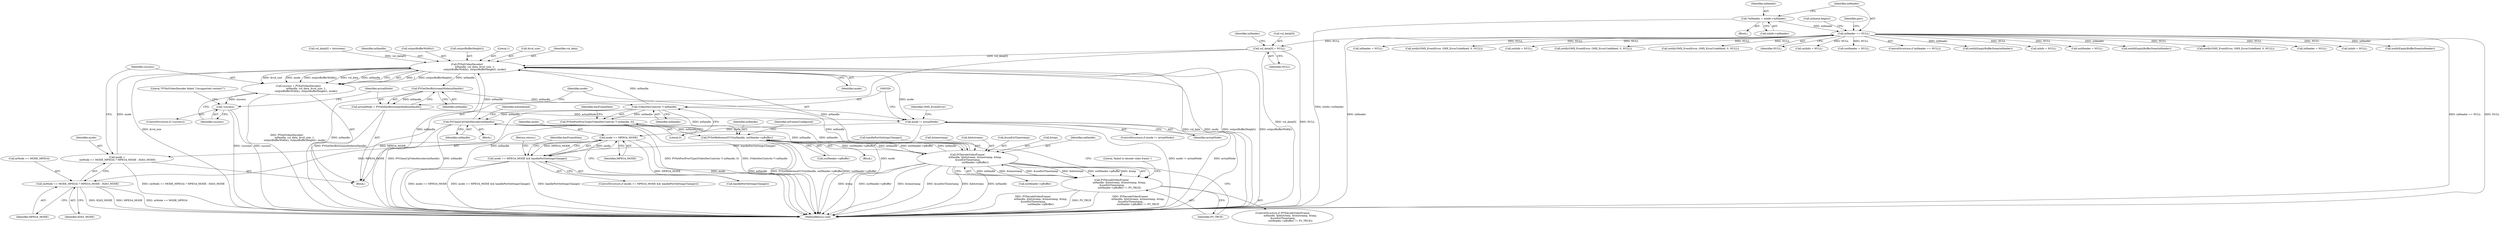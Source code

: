 digraph "0_Android_d4271b792bdad85a80e2b83ab34c4b30b74f53ec@array" {
"1000278" [label="(Call,vol_data[0] = NULL)"];
"1000142" [label="(Call,inHeader == NULL)"];
"1000136" [label="(Call,*inHeader = inInfo->mHeader)"];
"1000314" [label="(Call,PVInitVideoDecoder(\n                    mHandle, vol_data, &vol_size, 1,\n                    outputBufferWidth(), outputBufferHeight(), mode))"];
"1000312" [label="(Call,success = PVInitVideoDecoder(\n                    mHandle, vol_data, &vol_size, 1,\n                    outputBufferWidth(), outputBufferHeight(), mode))"];
"1000324" [label="(Call,!success)"];
"1000341" [label="(Call,PVGetDecBitstreamMode(mHandle))"];
"1000339" [label="(Call,actualMode = PVGetDecBitstreamMode(mHandle))"];
"1000344" [label="(Call,mode != actualMode)"];
"1000400" [label="(Call,mode == MPEG4_MODE)"];
"1000303" [label="(Call,mode =\n (mMode == MODE_MPEG4) ? MPEG4_MODE : H263_MODE)"];
"1000305" [label="(Call,(mMode == MODE_MPEG4) ? MPEG4_MODE : H263_MODE)"];
"1000399" [label="(Call,mode == MPEG4_MODE && handlePortSettingsChange())"];
"1000358" [label="(Call,(VideoDecControls *) mHandle)"];
"1000264" [label="(Call,PVCleanUpVideoDecoder(mHandle))"];
"1000427" [label="(Call,PVSetReferenceYUV(mHandle, outHeader->pBuffer))"];
"1000503" [label="(Call,PVDecodeVideoFrame(\n                    mHandle, &bitstream, &timestamp, &tmp,\n &useExtTimestamp,\n                    outHeader->pBuffer))"];
"1000502" [label="(Call,PVDecodeVideoFrame(\n                    mHandle, &bitstream, &timestamp, &tmp,\n &useExtTimestamp,\n                    outHeader->pBuffer) != PV_TRUE)"];
"1000357" [label="(Call,PVSetPostProcType((VideoDecControls *) mHandle, 0))"];
"1000400" [label="(Call,mode == MPEG4_MODE)"];
"1000385" [label="(Call,inHeader = NULL)"];
"1000137" [label="(Identifier,inHeader)"];
"1000279" [label="(Call,vol_data[0])"];
"1000507" [label="(Call,&timestamp)"];
"1000492" [label="(Call,notify(OMX_EventError, OMX_ErrorUndefined, 0, NULL))"];
"1000264" [label="(Call,PVCleanUpVideoDecoder(mHandle))"];
"1000399" [label="(Call,mode == MPEG4_MODE && handlePortSettingsChange())"];
"1000503" [label="(Call,PVDecodeVideoFrame(\n                    mHandle, &bitstream, &timestamp, &tmp,\n &useExtTimestamp,\n                    outHeader->pBuffer))"];
"1000357" [label="(Call,PVSetPostProcType((VideoDecControls *) mHandle, 0))"];
"1000630" [label="(Call,outInfo = NULL)"];
"1000272" [label="(Block,)"];
"1000129" [label="(Block,)"];
"1000364" [label="(Identifier,hasFrameData)"];
"1000428" [label="(Identifier,mHandle)"];
"1000405" [label="(Return,return;)"];
"1000519" [label="(Literal,\"failed to decode video frame.\")"];
"1000312" [label="(Call,success = PVInitVideoDecoder(\n                    mHandle, vol_data, &vol_size, 1,\n                    outputBufferWidth(), outputBufferHeight(), mode))"];
"1000325" [label="(Identifier,success)"];
"1000322" [label="(Identifier,mode)"];
"1000316" [label="(Identifier,vol_data)"];
"1000339" [label="(Call,actualMode = PVGetDecBitstreamMode(mHandle))"];
"1000361" [label="(Literal,0)"];
"1000520" [label="(Call,notify(OMX_EventError, OMX_ErrorUndefined, 0, NULL))"];
"1000265" [label="(Identifier,mHandle)"];
"1000329" [label="(Call,notify(OMX_EventError, OMX_ErrorUndefined, 0, NULL))"];
"1000324" [label="(Call,!success)"];
"1000513" [label="(Call,outHeader->pBuffer)"];
"1000433" [label="(Identifier,mFramesConfigured)"];
"1000429" [label="(Call,outHeader->pBuffer)"];
"1000505" [label="(Call,&bitstream)"];
"1000138" [label="(Call,inInfo->mHeader)"];
"1000341" [label="(Call,PVGetDecBitstreamMode(mHandle))"];
"1000144" [label="(Identifier,NULL)"];
"1000229" [label="(Call,outInfo = NULL)"];
"1000345" [label="(Identifier,mode)"];
"1000323" [label="(ControlStructure,if (!success))"];
"1000306" [label="(Call,mMode == MODE_MPEG4)"];
"1000282" [label="(Identifier,NULL)"];
"1000530" [label="(Call,handlePortSettingsChange())"];
"1000635" [label="(Call,outHeader = NULL)"];
"1000287" [label="(Identifier,inHeader)"];
"1000303" [label="(Call,mode =\n (mMode == MODE_MPEG4) ? MPEG4_MODE : H263_MODE)"];
"1000511" [label="(Call,&useExtTimestamp)"];
"1000305" [label="(Call,(mMode == MODE_MPEG4) ? MPEG4_MODE : H263_MODE)"];
"1000427" [label="(Call,PVSetReferenceYUV(mHandle, outHeader->pBuffer))"];
"1000263" [label="(Block,)"];
"1000143" [label="(Identifier,inHeader)"];
"1000267" [label="(Identifier,mInitialized)"];
"1000141" [label="(ControlStructure,if (inHeader == NULL))"];
"1000309" [label="(Identifier,MPEG4_MODE)"];
"1000383" [label="(Call,notifyEmptyBufferDone(inHeader))"];
"1000342" [label="(Identifier,mHandle)"];
"1000343" [label="(ControlStructure,if (mode != actualMode))"];
"1000314" [label="(Call,PVInitVideoDecoder(\n                    mHandle, vol_data, &vol_size, 1,\n                    outputBufferWidth(), outputBufferHeight(), mode))"];
"1000380" [label="(Call,inInfo = NULL)"];
"1000142" [label="(Call,inHeader == NULL)"];
"1000292" [label="(Call,vol_data[0] = bitstream)"];
"1000315" [label="(Identifier,mHandle)"];
"1000344" [label="(Call,mode != actualMode)"];
"1000234" [label="(Call,outHeader = NULL)"];
"1000587" [label="(Call,notifyEmptyBufferDone(inHeader))"];
"1000516" [label="(Identifier,PV_TRUE)"];
"1000346" [label="(Identifier,actualMode)"];
"1000502" [label="(Call,PVDecodeVideoFrame(\n                    mHandle, &bitstream, &timestamp, &tmp,\n &useExtTimestamp,\n                    outHeader->pBuffer) != PV_TRUE)"];
"1000349" [label="(Identifier,OMX_EventError)"];
"1000304" [label="(Identifier,mode)"];
"1000401" [label="(Identifier,mode)"];
"1000147" [label="(Call,inQueue.begin())"];
"1000320" [label="(Call,outputBufferWidth())"];
"1000414" [label="(Block,)"];
"1000156" [label="(Identifier,port)"];
"1000348" [label="(Call,notify(OMX_EventError, OMX_ErrorUndefined, 0, NULL))"];
"1000321" [label="(Call,outputBufferHeight())"];
"1000589" [label="(Call,inHeader = NULL)"];
"1000584" [label="(Call,inInfo = NULL)"];
"1000313" [label="(Identifier,success)"];
"1000509" [label="(Call,&tmp)"];
"1000640" [label="(MethodReturn,void)"];
"1000182" [label="(Call,notifyEmptyBufferDone(inHeader))"];
"1000408" [label="(Identifier,hasFrameData)"];
"1000402" [label="(Identifier,MPEG4_MODE)"];
"1000501" [label="(ControlStructure,if (PVDecodeVideoFrame(\n                    mHandle, &bitstream, &timestamp, &tmp,\n &useExtTimestamp,\n                    outHeader->pBuffer) != PV_TRUE))"];
"1000328" [label="(Literal,\"PVInitVideoDecoder failed. Unsupported content?\")"];
"1000358" [label="(Call,(VideoDecControls *) mHandle)"];
"1000319" [label="(Literal,1)"];
"1000340" [label="(Identifier,actualMode)"];
"1000504" [label="(Identifier,mHandle)"];
"1000398" [label="(ControlStructure,if (mode == MPEG4_MODE && handlePortSettingsChange()))"];
"1000317" [label="(Call,&vol_size)"];
"1000360" [label="(Identifier,mHandle)"];
"1000278" [label="(Call,vol_data[0] = NULL)"];
"1000403" [label="(Call,handlePortSettingsChange())"];
"1000310" [label="(Identifier,H263_MODE)"];
"1000136" [label="(Call,*inHeader = inInfo->mHeader)"];
"1000278" -> "1000272"  [label="AST: "];
"1000278" -> "1000282"  [label="CFG: "];
"1000279" -> "1000278"  [label="AST: "];
"1000282" -> "1000278"  [label="AST: "];
"1000287" -> "1000278"  [label="CFG: "];
"1000278" -> "1000640"  [label="DDG: NULL"];
"1000278" -> "1000640"  [label="DDG: vol_data[0]"];
"1000142" -> "1000278"  [label="DDG: NULL"];
"1000278" -> "1000314"  [label="DDG: vol_data[0]"];
"1000142" -> "1000141"  [label="AST: "];
"1000142" -> "1000144"  [label="CFG: "];
"1000143" -> "1000142"  [label="AST: "];
"1000144" -> "1000142"  [label="AST: "];
"1000147" -> "1000142"  [label="CFG: "];
"1000156" -> "1000142"  [label="CFG: "];
"1000142" -> "1000640"  [label="DDG: inHeader == NULL"];
"1000142" -> "1000640"  [label="DDG: NULL"];
"1000142" -> "1000640"  [label="DDG: inHeader"];
"1000136" -> "1000142"  [label="DDG: inHeader"];
"1000142" -> "1000182"  [label="DDG: inHeader"];
"1000142" -> "1000229"  [label="DDG: NULL"];
"1000142" -> "1000234"  [label="DDG: NULL"];
"1000142" -> "1000329"  [label="DDG: NULL"];
"1000142" -> "1000348"  [label="DDG: NULL"];
"1000142" -> "1000380"  [label="DDG: NULL"];
"1000142" -> "1000383"  [label="DDG: inHeader"];
"1000142" -> "1000385"  [label="DDG: NULL"];
"1000142" -> "1000492"  [label="DDG: NULL"];
"1000142" -> "1000520"  [label="DDG: NULL"];
"1000142" -> "1000584"  [label="DDG: NULL"];
"1000142" -> "1000587"  [label="DDG: inHeader"];
"1000142" -> "1000589"  [label="DDG: NULL"];
"1000142" -> "1000630"  [label="DDG: NULL"];
"1000142" -> "1000635"  [label="DDG: NULL"];
"1000136" -> "1000129"  [label="AST: "];
"1000136" -> "1000138"  [label="CFG: "];
"1000137" -> "1000136"  [label="AST: "];
"1000138" -> "1000136"  [label="AST: "];
"1000143" -> "1000136"  [label="CFG: "];
"1000136" -> "1000640"  [label="DDG: inInfo->mHeader"];
"1000314" -> "1000312"  [label="AST: "];
"1000314" -> "1000322"  [label="CFG: "];
"1000315" -> "1000314"  [label="AST: "];
"1000316" -> "1000314"  [label="AST: "];
"1000317" -> "1000314"  [label="AST: "];
"1000319" -> "1000314"  [label="AST: "];
"1000320" -> "1000314"  [label="AST: "];
"1000321" -> "1000314"  [label="AST: "];
"1000322" -> "1000314"  [label="AST: "];
"1000312" -> "1000314"  [label="CFG: "];
"1000314" -> "1000640"  [label="DDG: mHandle"];
"1000314" -> "1000640"  [label="DDG: vol_data"];
"1000314" -> "1000640"  [label="DDG: mode"];
"1000314" -> "1000640"  [label="DDG: outputBufferHeight()"];
"1000314" -> "1000640"  [label="DDG: outputBufferWidth()"];
"1000314" -> "1000640"  [label="DDG: &vol_size"];
"1000314" -> "1000312"  [label="DDG: 1"];
"1000314" -> "1000312"  [label="DDG: outputBufferHeight()"];
"1000314" -> "1000312"  [label="DDG: &vol_size"];
"1000314" -> "1000312"  [label="DDG: mode"];
"1000314" -> "1000312"  [label="DDG: outputBufferWidth()"];
"1000314" -> "1000312"  [label="DDG: vol_data"];
"1000314" -> "1000312"  [label="DDG: mHandle"];
"1000264" -> "1000314"  [label="DDG: mHandle"];
"1000358" -> "1000314"  [label="DDG: mHandle"];
"1000503" -> "1000314"  [label="DDG: mHandle"];
"1000292" -> "1000314"  [label="DDG: vol_data[0]"];
"1000303" -> "1000314"  [label="DDG: mode"];
"1000314" -> "1000341"  [label="DDG: mHandle"];
"1000314" -> "1000344"  [label="DDG: mode"];
"1000312" -> "1000272"  [label="AST: "];
"1000313" -> "1000312"  [label="AST: "];
"1000325" -> "1000312"  [label="CFG: "];
"1000312" -> "1000640"  [label="DDG: PVInitVideoDecoder(\n                    mHandle, vol_data, &vol_size, 1,\n                    outputBufferWidth(), outputBufferHeight(), mode)"];
"1000312" -> "1000324"  [label="DDG: success"];
"1000324" -> "1000323"  [label="AST: "];
"1000324" -> "1000325"  [label="CFG: "];
"1000325" -> "1000324"  [label="AST: "];
"1000328" -> "1000324"  [label="CFG: "];
"1000340" -> "1000324"  [label="CFG: "];
"1000324" -> "1000640"  [label="DDG: !success"];
"1000324" -> "1000640"  [label="DDG: success"];
"1000341" -> "1000339"  [label="AST: "];
"1000341" -> "1000342"  [label="CFG: "];
"1000342" -> "1000341"  [label="AST: "];
"1000339" -> "1000341"  [label="CFG: "];
"1000341" -> "1000640"  [label="DDG: mHandle"];
"1000341" -> "1000339"  [label="DDG: mHandle"];
"1000341" -> "1000358"  [label="DDG: mHandle"];
"1000339" -> "1000272"  [label="AST: "];
"1000340" -> "1000339"  [label="AST: "];
"1000345" -> "1000339"  [label="CFG: "];
"1000339" -> "1000640"  [label="DDG: PVGetDecBitstreamMode(mHandle)"];
"1000339" -> "1000344"  [label="DDG: actualMode"];
"1000344" -> "1000343"  [label="AST: "];
"1000344" -> "1000346"  [label="CFG: "];
"1000345" -> "1000344"  [label="AST: "];
"1000346" -> "1000344"  [label="AST: "];
"1000349" -> "1000344"  [label="CFG: "];
"1000359" -> "1000344"  [label="CFG: "];
"1000344" -> "1000640"  [label="DDG: mode != actualMode"];
"1000344" -> "1000640"  [label="DDG: actualMode"];
"1000344" -> "1000640"  [label="DDG: mode"];
"1000344" -> "1000400"  [label="DDG: mode"];
"1000400" -> "1000399"  [label="AST: "];
"1000400" -> "1000402"  [label="CFG: "];
"1000401" -> "1000400"  [label="AST: "];
"1000402" -> "1000400"  [label="AST: "];
"1000403" -> "1000400"  [label="CFG: "];
"1000399" -> "1000400"  [label="CFG: "];
"1000400" -> "1000640"  [label="DDG: mode"];
"1000400" -> "1000640"  [label="DDG: MPEG4_MODE"];
"1000400" -> "1000303"  [label="DDG: MPEG4_MODE"];
"1000400" -> "1000305"  [label="DDG: MPEG4_MODE"];
"1000400" -> "1000399"  [label="DDG: mode"];
"1000400" -> "1000399"  [label="DDG: MPEG4_MODE"];
"1000303" -> "1000272"  [label="AST: "];
"1000303" -> "1000305"  [label="CFG: "];
"1000304" -> "1000303"  [label="AST: "];
"1000305" -> "1000303"  [label="AST: "];
"1000313" -> "1000303"  [label="CFG: "];
"1000303" -> "1000640"  [label="DDG: (mMode == MODE_MPEG4) ? MPEG4_MODE : H263_MODE"];
"1000305" -> "1000309"  [label="CFG: "];
"1000305" -> "1000310"  [label="CFG: "];
"1000306" -> "1000305"  [label="AST: "];
"1000309" -> "1000305"  [label="AST: "];
"1000310" -> "1000305"  [label="AST: "];
"1000305" -> "1000640"  [label="DDG: H263_MODE"];
"1000305" -> "1000640"  [label="DDG: MPEG4_MODE"];
"1000305" -> "1000640"  [label="DDG: mMode == MODE_MPEG4"];
"1000399" -> "1000398"  [label="AST: "];
"1000399" -> "1000403"  [label="CFG: "];
"1000403" -> "1000399"  [label="AST: "];
"1000405" -> "1000399"  [label="CFG: "];
"1000408" -> "1000399"  [label="CFG: "];
"1000399" -> "1000640"  [label="DDG: handlePortSettingsChange()"];
"1000399" -> "1000640"  [label="DDG: mode == MPEG4_MODE"];
"1000399" -> "1000640"  [label="DDG: mode == MPEG4_MODE && handlePortSettingsChange()"];
"1000530" -> "1000399"  [label="DDG: handlePortSettingsChange()"];
"1000358" -> "1000357"  [label="AST: "];
"1000358" -> "1000360"  [label="CFG: "];
"1000359" -> "1000358"  [label="AST: "];
"1000360" -> "1000358"  [label="AST: "];
"1000361" -> "1000358"  [label="CFG: "];
"1000358" -> "1000640"  [label="DDG: mHandle"];
"1000358" -> "1000264"  [label="DDG: mHandle"];
"1000358" -> "1000357"  [label="DDG: mHandle"];
"1000358" -> "1000427"  [label="DDG: mHandle"];
"1000358" -> "1000503"  [label="DDG: mHandle"];
"1000264" -> "1000263"  [label="AST: "];
"1000264" -> "1000265"  [label="CFG: "];
"1000265" -> "1000264"  [label="AST: "];
"1000267" -> "1000264"  [label="CFG: "];
"1000264" -> "1000640"  [label="DDG: mHandle"];
"1000264" -> "1000640"  [label="DDG: PVCleanUpVideoDecoder(mHandle)"];
"1000503" -> "1000264"  [label="DDG: mHandle"];
"1000264" -> "1000427"  [label="DDG: mHandle"];
"1000264" -> "1000503"  [label="DDG: mHandle"];
"1000427" -> "1000414"  [label="AST: "];
"1000427" -> "1000429"  [label="CFG: "];
"1000428" -> "1000427"  [label="AST: "];
"1000429" -> "1000427"  [label="AST: "];
"1000433" -> "1000427"  [label="CFG: "];
"1000427" -> "1000640"  [label="DDG: mHandle"];
"1000427" -> "1000640"  [label="DDG: PVSetReferenceYUV(mHandle, outHeader->pBuffer)"];
"1000427" -> "1000640"  [label="DDG: outHeader->pBuffer"];
"1000503" -> "1000427"  [label="DDG: mHandle"];
"1000503" -> "1000427"  [label="DDG: outHeader->pBuffer"];
"1000427" -> "1000503"  [label="DDG: mHandle"];
"1000427" -> "1000503"  [label="DDG: outHeader->pBuffer"];
"1000503" -> "1000502"  [label="AST: "];
"1000503" -> "1000513"  [label="CFG: "];
"1000504" -> "1000503"  [label="AST: "];
"1000505" -> "1000503"  [label="AST: "];
"1000507" -> "1000503"  [label="AST: "];
"1000509" -> "1000503"  [label="AST: "];
"1000511" -> "1000503"  [label="AST: "];
"1000513" -> "1000503"  [label="AST: "];
"1000516" -> "1000503"  [label="CFG: "];
"1000503" -> "1000640"  [label="DDG: &tmp"];
"1000503" -> "1000640"  [label="DDG: outHeader->pBuffer"];
"1000503" -> "1000640"  [label="DDG: &timestamp"];
"1000503" -> "1000640"  [label="DDG: &useExtTimestamp"];
"1000503" -> "1000640"  [label="DDG: &bitstream"];
"1000503" -> "1000640"  [label="DDG: mHandle"];
"1000503" -> "1000502"  [label="DDG: mHandle"];
"1000503" -> "1000502"  [label="DDG: &timestamp"];
"1000503" -> "1000502"  [label="DDG: &useExtTimestamp"];
"1000503" -> "1000502"  [label="DDG: &bitstream"];
"1000503" -> "1000502"  [label="DDG: outHeader->pBuffer"];
"1000503" -> "1000502"  [label="DDG: &tmp"];
"1000502" -> "1000501"  [label="AST: "];
"1000502" -> "1000516"  [label="CFG: "];
"1000516" -> "1000502"  [label="AST: "];
"1000519" -> "1000502"  [label="CFG: "];
"1000530" -> "1000502"  [label="CFG: "];
"1000502" -> "1000640"  [label="DDG: PVDecodeVideoFrame(\n                    mHandle, &bitstream, &timestamp, &tmp,\n &useExtTimestamp,\n                    outHeader->pBuffer)"];
"1000502" -> "1000640"  [label="DDG: PV_TRUE"];
"1000502" -> "1000640"  [label="DDG: PVDecodeVideoFrame(\n                    mHandle, &bitstream, &timestamp, &tmp,\n &useExtTimestamp,\n                    outHeader->pBuffer) != PV_TRUE"];
"1000357" -> "1000272"  [label="AST: "];
"1000357" -> "1000361"  [label="CFG: "];
"1000361" -> "1000357"  [label="AST: "];
"1000364" -> "1000357"  [label="CFG: "];
"1000357" -> "1000640"  [label="DDG: PVSetPostProcType((VideoDecControls *) mHandle, 0)"];
"1000357" -> "1000640"  [label="DDG: (VideoDecControls *) mHandle"];
}
